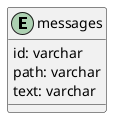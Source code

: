 @startuml

/'
  messages
'/
entity "messages" {
  id: varchar
  path: varchar
  text: varchar
}
/'
関係性
------   :1
----||   :1 and only 1
----o|   :0 or 1
-----{   :many
----|{   :1 or more
----o{   :0 or many

entityの位置
ri ...right
le ...left
do ...down
'/
@enduml